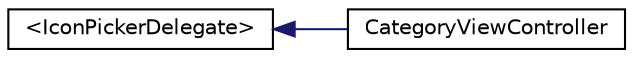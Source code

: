 digraph G
{
  edge [fontname="Helvetica",fontsize="10",labelfontname="Helvetica",labelfontsize="10"];
  node [fontname="Helvetica",fontsize="10",shape=record];
  rankdir=LR;
  Node1 [label="\<IconPickerDelegate\>",height=0.2,width=0.4,color="black", fillcolor="white", style="filled",URL="$protocol_icon_picker_delegate-p.html",tooltip="delegate called when user clicks on appropriate icon"];
  Node1 -> Node2 [dir=back,color="midnightblue",fontsize="10",style="solid",fontname="Helvetica"];
  Node2 [label="CategoryViewController",height=0.2,width=0.4,color="black", fillcolor="white", style="filled",URL="$interface_category_view_controller.html",tooltip="class for adding new category"];
}
